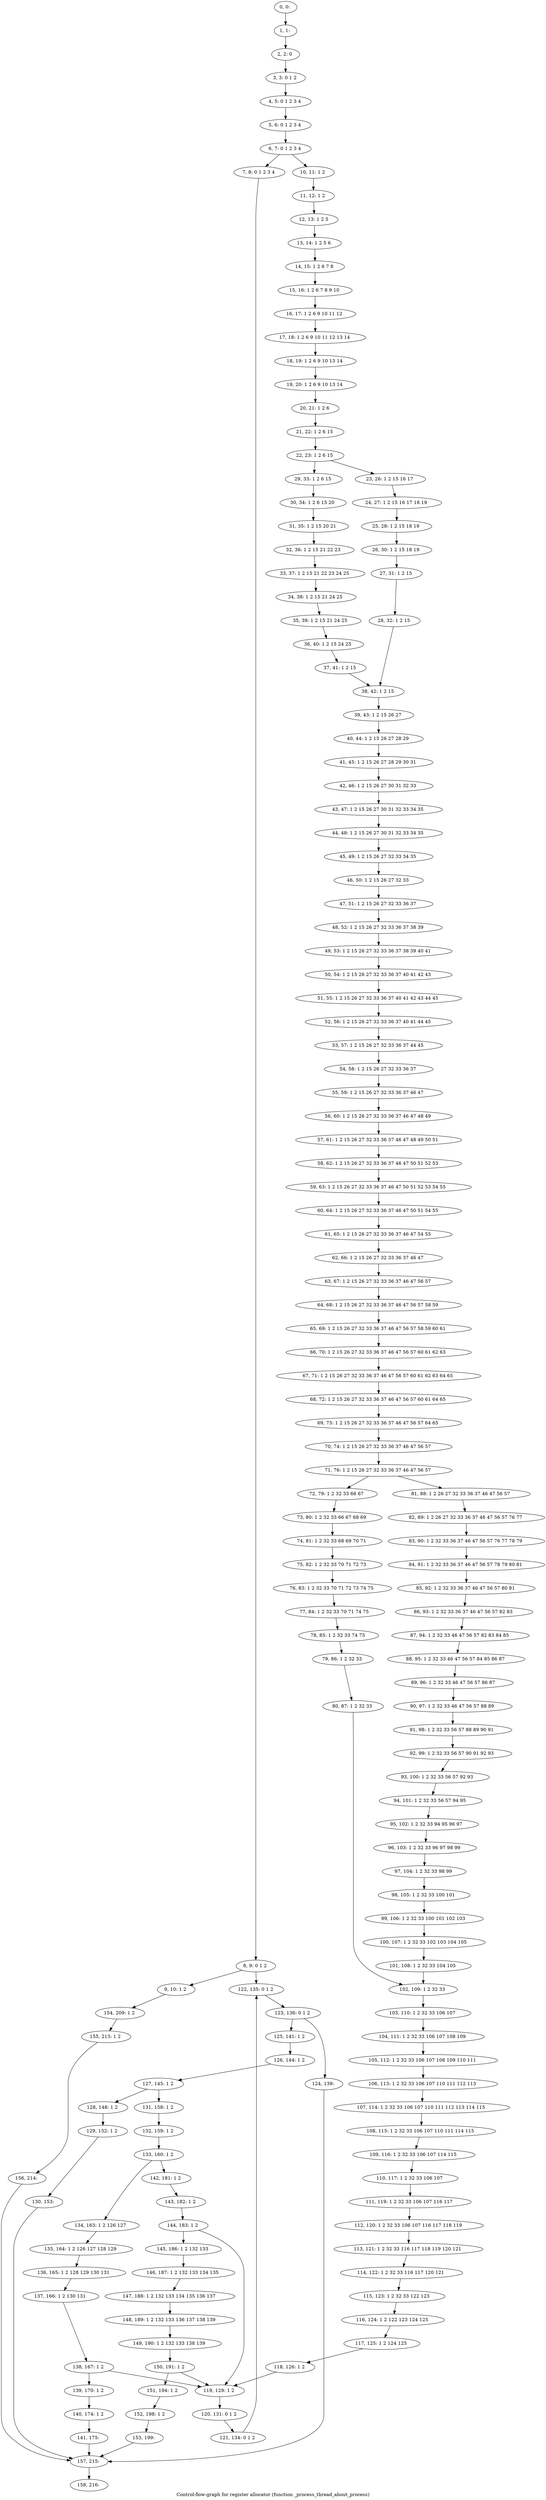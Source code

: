 digraph G {
graph [label="Control-flow-graph for register allocator (function _process_thread_about_process)"]
0[label="0, 0: "];
1[label="1, 1: "];
2[label="2, 2: 0 "];
3[label="3, 3: 0 1 2 "];
4[label="4, 5: 0 1 2 3 4 "];
5[label="5, 6: 0 1 2 3 4 "];
6[label="6, 7: 0 1 2 3 4 "];
7[label="7, 8: 0 1 2 3 4 "];
8[label="8, 9: 0 1 2 "];
9[label="9, 10: 1 2 "];
10[label="10, 11: 1 2 "];
11[label="11, 12: 1 2 "];
12[label="12, 13: 1 2 5 "];
13[label="13, 14: 1 2 5 6 "];
14[label="14, 15: 1 2 6 7 8 "];
15[label="15, 16: 1 2 6 7 8 9 10 "];
16[label="16, 17: 1 2 6 9 10 11 12 "];
17[label="17, 18: 1 2 6 9 10 11 12 13 14 "];
18[label="18, 19: 1 2 6 9 10 13 14 "];
19[label="19, 20: 1 2 6 9 10 13 14 "];
20[label="20, 21: 1 2 6 "];
21[label="21, 22: 1 2 6 15 "];
22[label="22, 23: 1 2 6 15 "];
23[label="23, 26: 1 2 15 16 17 "];
24[label="24, 27: 1 2 15 16 17 18 19 "];
25[label="25, 28: 1 2 15 18 19 "];
26[label="26, 30: 1 2 15 18 19 "];
27[label="27, 31: 1 2 15 "];
28[label="28, 32: 1 2 15 "];
29[label="29, 33: 1 2 6 15 "];
30[label="30, 34: 1 2 6 15 20 "];
31[label="31, 35: 1 2 15 20 21 "];
32[label="32, 36: 1 2 15 21 22 23 "];
33[label="33, 37: 1 2 15 21 22 23 24 25 "];
34[label="34, 38: 1 2 15 21 24 25 "];
35[label="35, 39: 1 2 15 21 24 25 "];
36[label="36, 40: 1 2 15 24 25 "];
37[label="37, 41: 1 2 15 "];
38[label="38, 42: 1 2 15 "];
39[label="39, 43: 1 2 15 26 27 "];
40[label="40, 44: 1 2 15 26 27 28 29 "];
41[label="41, 45: 1 2 15 26 27 28 29 30 31 "];
42[label="42, 46: 1 2 15 26 27 30 31 32 33 "];
43[label="43, 47: 1 2 15 26 27 30 31 32 33 34 35 "];
44[label="44, 48: 1 2 15 26 27 30 31 32 33 34 35 "];
45[label="45, 49: 1 2 15 26 27 32 33 34 35 "];
46[label="46, 50: 1 2 15 26 27 32 33 "];
47[label="47, 51: 1 2 15 26 27 32 33 36 37 "];
48[label="48, 52: 1 2 15 26 27 32 33 36 37 38 39 "];
49[label="49, 53: 1 2 15 26 27 32 33 36 37 38 39 40 41 "];
50[label="50, 54: 1 2 15 26 27 32 33 36 37 40 41 42 43 "];
51[label="51, 55: 1 2 15 26 27 32 33 36 37 40 41 42 43 44 45 "];
52[label="52, 56: 1 2 15 26 27 32 33 36 37 40 41 44 45 "];
53[label="53, 57: 1 2 15 26 27 32 33 36 37 44 45 "];
54[label="54, 58: 1 2 15 26 27 32 33 36 37 "];
55[label="55, 59: 1 2 15 26 27 32 33 36 37 46 47 "];
56[label="56, 60: 1 2 15 26 27 32 33 36 37 46 47 48 49 "];
57[label="57, 61: 1 2 15 26 27 32 33 36 37 46 47 48 49 50 51 "];
58[label="58, 62: 1 2 15 26 27 32 33 36 37 46 47 50 51 52 53 "];
59[label="59, 63: 1 2 15 26 27 32 33 36 37 46 47 50 51 52 53 54 55 "];
60[label="60, 64: 1 2 15 26 27 32 33 36 37 46 47 50 51 54 55 "];
61[label="61, 65: 1 2 15 26 27 32 33 36 37 46 47 54 55 "];
62[label="62, 66: 1 2 15 26 27 32 33 36 37 46 47 "];
63[label="63, 67: 1 2 15 26 27 32 33 36 37 46 47 56 57 "];
64[label="64, 68: 1 2 15 26 27 32 33 36 37 46 47 56 57 58 59 "];
65[label="65, 69: 1 2 15 26 27 32 33 36 37 46 47 56 57 58 59 60 61 "];
66[label="66, 70: 1 2 15 26 27 32 33 36 37 46 47 56 57 60 61 62 63 "];
67[label="67, 71: 1 2 15 26 27 32 33 36 37 46 47 56 57 60 61 62 63 64 65 "];
68[label="68, 72: 1 2 15 26 27 32 33 36 37 46 47 56 57 60 61 64 65 "];
69[label="69, 73: 1 2 15 26 27 32 33 36 37 46 47 56 57 64 65 "];
70[label="70, 74: 1 2 15 26 27 32 33 36 37 46 47 56 57 "];
71[label="71, 76: 1 2 15 26 27 32 33 36 37 46 47 56 57 "];
72[label="72, 79: 1 2 32 33 66 67 "];
73[label="73, 80: 1 2 32 33 66 67 68 69 "];
74[label="74, 81: 1 2 32 33 68 69 70 71 "];
75[label="75, 82: 1 2 32 33 70 71 72 73 "];
76[label="76, 83: 1 2 32 33 70 71 72 73 74 75 "];
77[label="77, 84: 1 2 32 33 70 71 74 75 "];
78[label="78, 85: 1 2 32 33 74 75 "];
79[label="79, 86: 1 2 32 33 "];
80[label="80, 87: 1 2 32 33 "];
81[label="81, 88: 1 2 26 27 32 33 36 37 46 47 56 57 "];
82[label="82, 89: 1 2 26 27 32 33 36 37 46 47 56 57 76 77 "];
83[label="83, 90: 1 2 32 33 36 37 46 47 56 57 76 77 78 79 "];
84[label="84, 91: 1 2 32 33 36 37 46 47 56 57 78 79 80 81 "];
85[label="85, 92: 1 2 32 33 36 37 46 47 56 57 80 81 "];
86[label="86, 93: 1 2 32 33 36 37 46 47 56 57 82 83 "];
87[label="87, 94: 1 2 32 33 46 47 56 57 82 83 84 85 "];
88[label="88, 95: 1 2 32 33 46 47 56 57 84 85 86 87 "];
89[label="89, 96: 1 2 32 33 46 47 56 57 86 87 "];
90[label="90, 97: 1 2 32 33 46 47 56 57 88 89 "];
91[label="91, 98: 1 2 32 33 56 57 88 89 90 91 "];
92[label="92, 99: 1 2 32 33 56 57 90 91 92 93 "];
93[label="93, 100: 1 2 32 33 56 57 92 93 "];
94[label="94, 101: 1 2 32 33 56 57 94 95 "];
95[label="95, 102: 1 2 32 33 94 95 96 97 "];
96[label="96, 103: 1 2 32 33 96 97 98 99 "];
97[label="97, 104: 1 2 32 33 98 99 "];
98[label="98, 105: 1 2 32 33 100 101 "];
99[label="99, 106: 1 2 32 33 100 101 102 103 "];
100[label="100, 107: 1 2 32 33 102 103 104 105 "];
101[label="101, 108: 1 2 32 33 104 105 "];
102[label="102, 109: 1 2 32 33 "];
103[label="103, 110: 1 2 32 33 106 107 "];
104[label="104, 111: 1 2 32 33 106 107 108 109 "];
105[label="105, 112: 1 2 32 33 106 107 108 109 110 111 "];
106[label="106, 113: 1 2 32 33 106 107 110 111 112 113 "];
107[label="107, 114: 1 2 32 33 106 107 110 111 112 113 114 115 "];
108[label="108, 115: 1 2 32 33 106 107 110 111 114 115 "];
109[label="109, 116: 1 2 32 33 106 107 114 115 "];
110[label="110, 117: 1 2 32 33 106 107 "];
111[label="111, 119: 1 2 32 33 106 107 116 117 "];
112[label="112, 120: 1 2 32 33 106 107 116 117 118 119 "];
113[label="113, 121: 1 2 32 33 116 117 118 119 120 121 "];
114[label="114, 122: 1 2 32 33 116 117 120 121 "];
115[label="115, 123: 1 2 32 33 122 123 "];
116[label="116, 124: 1 2 122 123 124 125 "];
117[label="117, 125: 1 2 124 125 "];
118[label="118, 126: 1 2 "];
119[label="119, 129: 1 2 "];
120[label="120, 131: 0 1 2 "];
121[label="121, 134: 0 1 2 "];
122[label="122, 135: 0 1 2 "];
123[label="123, 136: 0 1 2 "];
124[label="124, 139: "];
125[label="125, 141: 1 2 "];
126[label="126, 144: 1 2 "];
127[label="127, 145: 1 2 "];
128[label="128, 148: 1 2 "];
129[label="129, 152: 1 2 "];
130[label="130, 153: "];
131[label="131, 158: 1 2 "];
132[label="132, 159: 1 2 "];
133[label="133, 160: 1 2 "];
134[label="134, 163: 1 2 126 127 "];
135[label="135, 164: 1 2 126 127 128 129 "];
136[label="136, 165: 1 2 128 129 130 131 "];
137[label="137, 166: 1 2 130 131 "];
138[label="138, 167: 1 2 "];
139[label="139, 170: 1 2 "];
140[label="140, 174: 1 2 "];
141[label="141, 175: "];
142[label="142, 181: 1 2 "];
143[label="143, 182: 1 2 "];
144[label="144, 183: 1 2 "];
145[label="145, 186: 1 2 132 133 "];
146[label="146, 187: 1 2 132 133 134 135 "];
147[label="147, 188: 1 2 132 133 134 135 136 137 "];
148[label="148, 189: 1 2 132 133 136 137 138 139 "];
149[label="149, 190: 1 2 132 133 138 139 "];
150[label="150, 191: 1 2 "];
151[label="151, 194: 1 2 "];
152[label="152, 198: 1 2 "];
153[label="153, 199: "];
154[label="154, 209: 1 2 "];
155[label="155, 213: 1 2 "];
156[label="156, 214: "];
157[label="157, 215: "];
158[label="158, 216: "];
0->1 ;
1->2 ;
2->3 ;
3->4 ;
4->5 ;
5->6 ;
6->7 ;
6->10 ;
7->8 ;
8->9 ;
8->122 ;
9->154 ;
10->11 ;
11->12 ;
12->13 ;
13->14 ;
14->15 ;
15->16 ;
16->17 ;
17->18 ;
18->19 ;
19->20 ;
20->21 ;
21->22 ;
22->23 ;
22->29 ;
23->24 ;
24->25 ;
25->26 ;
26->27 ;
27->28 ;
28->38 ;
29->30 ;
30->31 ;
31->32 ;
32->33 ;
33->34 ;
34->35 ;
35->36 ;
36->37 ;
37->38 ;
38->39 ;
39->40 ;
40->41 ;
41->42 ;
42->43 ;
43->44 ;
44->45 ;
45->46 ;
46->47 ;
47->48 ;
48->49 ;
49->50 ;
50->51 ;
51->52 ;
52->53 ;
53->54 ;
54->55 ;
55->56 ;
56->57 ;
57->58 ;
58->59 ;
59->60 ;
60->61 ;
61->62 ;
62->63 ;
63->64 ;
64->65 ;
65->66 ;
66->67 ;
67->68 ;
68->69 ;
69->70 ;
70->71 ;
71->72 ;
71->81 ;
72->73 ;
73->74 ;
74->75 ;
75->76 ;
76->77 ;
77->78 ;
78->79 ;
79->80 ;
80->102 ;
81->82 ;
82->83 ;
83->84 ;
84->85 ;
85->86 ;
86->87 ;
87->88 ;
88->89 ;
89->90 ;
90->91 ;
91->92 ;
92->93 ;
93->94 ;
94->95 ;
95->96 ;
96->97 ;
97->98 ;
98->99 ;
99->100 ;
100->101 ;
101->102 ;
102->103 ;
103->104 ;
104->105 ;
105->106 ;
106->107 ;
107->108 ;
108->109 ;
109->110 ;
110->111 ;
111->112 ;
112->113 ;
113->114 ;
114->115 ;
115->116 ;
116->117 ;
117->118 ;
118->119 ;
119->120 ;
120->121 ;
121->122 ;
122->123 ;
123->124 ;
123->125 ;
124->157 ;
125->126 ;
126->127 ;
127->128 ;
127->131 ;
128->129 ;
129->130 ;
130->157 ;
131->132 ;
132->133 ;
133->134 ;
133->142 ;
134->135 ;
135->136 ;
136->137 ;
137->138 ;
138->139 ;
138->119 ;
139->140 ;
140->141 ;
141->157 ;
142->143 ;
143->144 ;
144->145 ;
144->119 ;
145->146 ;
146->147 ;
147->148 ;
148->149 ;
149->150 ;
150->151 ;
150->119 ;
151->152 ;
152->153 ;
153->157 ;
154->155 ;
155->156 ;
156->157 ;
157->158 ;
}
